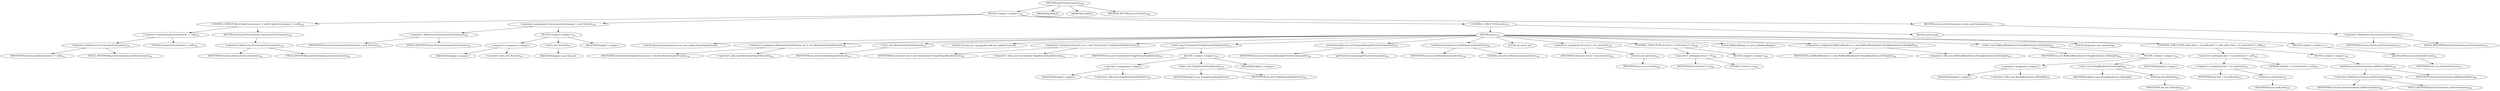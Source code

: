 digraph "getProcEnvironment" {  
"355" [label = <(METHOD,getProcEnvironment)<SUB>149</SUB>> ]
"356" [label = <(BLOCK,&lt;empty&gt;,&lt;empty&gt;)<SUB>149</SUB>> ]
"357" [label = <(CONTROL_STRUCTURE,if (procEnvironment != null),if (procEnvironment != null))<SUB>150</SUB>> ]
"358" [label = <(&lt;operator&gt;.notEquals,procEnvironment != null)<SUB>150</SUB>> ]
"359" [label = <(&lt;operator&gt;.fieldAccess,Execute.procEnvironment)<SUB>150</SUB>> ]
"360" [label = <(IDENTIFIER,Execute,procEnvironment != null)<SUB>150</SUB>> ]
"361" [label = <(FIELD_IDENTIFIER,procEnvironment,procEnvironment)<SUB>150</SUB>> ]
"362" [label = <(LITERAL,null,procEnvironment != null)<SUB>150</SUB>> ]
"363" [label = <(RETURN,return procEnvironment;,return procEnvironment;)<SUB>150</SUB>> ]
"364" [label = <(&lt;operator&gt;.fieldAccess,Execute.procEnvironment)<SUB>150</SUB>> ]
"365" [label = <(IDENTIFIER,Execute,return procEnvironment;)<SUB>150</SUB>> ]
"366" [label = <(FIELD_IDENTIFIER,procEnvironment,procEnvironment)<SUB>150</SUB>> ]
"367" [label = <(&lt;operator&gt;.assignment,Execute.procEnvironment = new Vector())<SUB>152</SUB>> ]
"368" [label = <(&lt;operator&gt;.fieldAccess,Execute.procEnvironment)<SUB>152</SUB>> ]
"369" [label = <(IDENTIFIER,Execute,Execute.procEnvironment = new Vector())<SUB>152</SUB>> ]
"370" [label = <(FIELD_IDENTIFIER,procEnvironment,procEnvironment)<SUB>152</SUB>> ]
"371" [label = <(BLOCK,&lt;empty&gt;,&lt;empty&gt;)<SUB>152</SUB>> ]
"372" [label = <(&lt;operator&gt;.assignment,&lt;empty&gt;)> ]
"373" [label = <(IDENTIFIER,$obj11,&lt;empty&gt;)> ]
"374" [label = <(&lt;operator&gt;.alloc,new Vector())<SUB>152</SUB>> ]
"375" [label = <(&lt;init&gt;,new Vector())<SUB>152</SUB>> ]
"376" [label = <(IDENTIFIER,$obj11,new Vector())> ]
"377" [label = <(IDENTIFIER,$obj11,&lt;empty&gt;)> ]
"378" [label = <(CONTROL_STRUCTURE,try,try)<SUB>153</SUB>> ]
"379" [label = <(BLOCK,try,try)<SUB>153</SUB>> ]
"7" [label = <(LOCAL,ByteArrayOutputStream out: java.io.ByteArrayOutputStream)> ]
"380" [label = <(&lt;operator&gt;.assignment,ByteArrayOutputStream out = new ByteArrayOutputStream())<SUB>154</SUB>> ]
"381" [label = <(IDENTIFIER,out,ByteArrayOutputStream out = new ByteArrayOutputStream())<SUB>154</SUB>> ]
"382" [label = <(&lt;operator&gt;.alloc,new ByteArrayOutputStream())<SUB>154</SUB>> ]
"383" [label = <(&lt;init&gt;,new ByteArrayOutputStream())<SUB>154</SUB>> ]
"6" [label = <(IDENTIFIER,out,new ByteArrayOutputStream())<SUB>154</SUB>> ]
"9" [label = <(LOCAL,Execute exe: org.apache.tools.ant.taskdefs.Execute)> ]
"384" [label = <(&lt;operator&gt;.assignment,Execute exe = new Execute(new PumpStreamHandler(out)))<SUB>155</SUB>> ]
"385" [label = <(IDENTIFIER,exe,Execute exe = new Execute(new PumpStreamHandler(out)))<SUB>155</SUB>> ]
"386" [label = <(&lt;operator&gt;.alloc,new Execute(new PumpStreamHandler(out)))<SUB>155</SUB>> ]
"387" [label = <(&lt;init&gt;,new Execute(new PumpStreamHandler(out)))<SUB>155</SUB>> ]
"8" [label = <(IDENTIFIER,exe,new Execute(new PumpStreamHandler(out)))<SUB>155</SUB>> ]
"388" [label = <(BLOCK,&lt;empty&gt;,&lt;empty&gt;)<SUB>155</SUB>> ]
"389" [label = <(&lt;operator&gt;.assignment,&lt;empty&gt;)> ]
"390" [label = <(IDENTIFIER,$obj13,&lt;empty&gt;)> ]
"391" [label = <(&lt;operator&gt;.alloc,new PumpStreamHandler(out))<SUB>155</SUB>> ]
"392" [label = <(&lt;init&gt;,new PumpStreamHandler(out))<SUB>155</SUB>> ]
"393" [label = <(IDENTIFIER,$obj13,new PumpStreamHandler(out))> ]
"394" [label = <(IDENTIFIER,out,new PumpStreamHandler(out))<SUB>155</SUB>> ]
"395" [label = <(IDENTIFIER,$obj13,&lt;empty&gt;)> ]
"396" [label = <(setCommandline,exe.setCommandline(getProcEnvCommand()))<SUB>156</SUB>> ]
"397" [label = <(IDENTIFIER,exe,exe.setCommandline(getProcEnvCommand()))<SUB>156</SUB>> ]
"398" [label = <(getProcEnvCommand,getProcEnvCommand())<SUB>156</SUB>> ]
"399" [label = <(setNewenvironment,exe.setNewenvironment(true))<SUB>158</SUB>> ]
"400" [label = <(IDENTIFIER,exe,exe.setNewenvironment(true))<SUB>158</SUB>> ]
"401" [label = <(LITERAL,true,exe.setNewenvironment(true))<SUB>158</SUB>> ]
"402" [label = <(LOCAL,int retval: int)> ]
"403" [label = <(&lt;operator&gt;.assignment,int retval = exe.execute())<SUB>159</SUB>> ]
"404" [label = <(IDENTIFIER,retval,int retval = exe.execute())<SUB>159</SUB>> ]
"405" [label = <(execute,exe.execute())<SUB>159</SUB>> ]
"406" [label = <(IDENTIFIER,exe,exe.execute())<SUB>159</SUB>> ]
"407" [label = <(CONTROL_STRUCTURE,if (retval != 0),if (retval != 0))<SUB>160</SUB>> ]
"408" [label = <(&lt;operator&gt;.notEquals,retval != 0)<SUB>160</SUB>> ]
"409" [label = <(IDENTIFIER,retval,retval != 0)<SUB>160</SUB>> ]
"410" [label = <(LITERAL,0,retval != 0)<SUB>160</SUB>> ]
"411" [label = <(BLOCK,&lt;empty&gt;,&lt;empty&gt;)<SUB>160</SUB>> ]
"11" [label = <(LOCAL,BufferedReader in: java.io.BufferedReader)> ]
"412" [label = <(&lt;operator&gt;.assignment,BufferedReader in = new BufferedReader(new StringReader(out.toString())))<SUB>164</SUB>> ]
"413" [label = <(IDENTIFIER,in,BufferedReader in = new BufferedReader(new StringReader(out.toString())))<SUB>164</SUB>> ]
"414" [label = <(&lt;operator&gt;.alloc,new BufferedReader(new StringReader(out.toString())))<SUB>165</SUB>> ]
"415" [label = <(&lt;init&gt;,new BufferedReader(new StringReader(out.toString())))<SUB>165</SUB>> ]
"10" [label = <(IDENTIFIER,in,new BufferedReader(new StringReader(out.toString())))<SUB>164</SUB>> ]
"416" [label = <(BLOCK,&lt;empty&gt;,&lt;empty&gt;)<SUB>165</SUB>> ]
"417" [label = <(&lt;operator&gt;.assignment,&lt;empty&gt;)> ]
"418" [label = <(IDENTIFIER,$obj15,&lt;empty&gt;)> ]
"419" [label = <(&lt;operator&gt;.alloc,new StringReader(out.toString()))<SUB>165</SUB>> ]
"420" [label = <(&lt;init&gt;,new StringReader(out.toString()))<SUB>165</SUB>> ]
"421" [label = <(IDENTIFIER,$obj15,new StringReader(out.toString()))> ]
"422" [label = <(toString,out.toString())<SUB>165</SUB>> ]
"423" [label = <(IDENTIFIER,out,out.toString())<SUB>165</SUB>> ]
"424" [label = <(IDENTIFIER,$obj15,&lt;empty&gt;)> ]
"425" [label = <(LOCAL,String line: java.lang.String)> ]
"426" [label = <(CONTROL_STRUCTURE,while ((line = in.readLine()) != null),while ((line = in.readLine()) != null))<SUB>167</SUB>> ]
"427" [label = <(&lt;operator&gt;.notEquals,(line = in.readLine()) != null)<SUB>167</SUB>> ]
"428" [label = <(&lt;operator&gt;.assignment,line = in.readLine())<SUB>167</SUB>> ]
"429" [label = <(IDENTIFIER,line,line = in.readLine())<SUB>167</SUB>> ]
"430" [label = <(readLine,in.readLine())<SUB>167</SUB>> ]
"431" [label = <(IDENTIFIER,in,in.readLine())<SUB>167</SUB>> ]
"432" [label = <(LITERAL,null,(line = in.readLine()) != null)<SUB>167</SUB>> ]
"433" [label = <(BLOCK,&lt;empty&gt;,&lt;empty&gt;)<SUB>167</SUB>> ]
"434" [label = <(addElement,procEnvironment.addElement(line))<SUB>168</SUB>> ]
"435" [label = <(&lt;operator&gt;.fieldAccess,Execute.procEnvironment)<SUB>168</SUB>> ]
"436" [label = <(IDENTIFIER,Execute,procEnvironment.addElement(line))<SUB>168</SUB>> ]
"437" [label = <(FIELD_IDENTIFIER,procEnvironment,procEnvironment)<SUB>168</SUB>> ]
"438" [label = <(IDENTIFIER,line,procEnvironment.addElement(line))<SUB>168</SUB>> ]
"439" [label = <(BLOCK,catch,catch)> ]
"440" [label = <(BLOCK,&lt;empty&gt;,&lt;empty&gt;)<SUB>171</SUB>> ]
"441" [label = <(printStackTrace,exc.printStackTrace())<SUB>172</SUB>> ]
"442" [label = <(IDENTIFIER,exc,exc.printStackTrace())<SUB>172</SUB>> ]
"443" [label = <(RETURN,return procEnvironment;,return procEnvironment;)<SUB>175</SUB>> ]
"444" [label = <(&lt;operator&gt;.fieldAccess,Execute.procEnvironment)<SUB>175</SUB>> ]
"445" [label = <(IDENTIFIER,Execute,return procEnvironment;)<SUB>175</SUB>> ]
"446" [label = <(FIELD_IDENTIFIER,procEnvironment,procEnvironment)<SUB>175</SUB>> ]
"447" [label = <(MODIFIER,PUBLIC)> ]
"448" [label = <(MODIFIER,STATIC)> ]
"449" [label = <(METHOD_RETURN,java.util.Vector)<SUB>149</SUB>> ]
  "355" -> "356" 
  "355" -> "447" 
  "355" -> "448" 
  "355" -> "449" 
  "356" -> "357" 
  "356" -> "367" 
  "356" -> "378" 
  "356" -> "443" 
  "357" -> "358" 
  "357" -> "363" 
  "358" -> "359" 
  "358" -> "362" 
  "359" -> "360" 
  "359" -> "361" 
  "363" -> "364" 
  "364" -> "365" 
  "364" -> "366" 
  "367" -> "368" 
  "367" -> "371" 
  "368" -> "369" 
  "368" -> "370" 
  "371" -> "372" 
  "371" -> "375" 
  "371" -> "377" 
  "372" -> "373" 
  "372" -> "374" 
  "375" -> "376" 
  "378" -> "379" 
  "378" -> "439" 
  "379" -> "7" 
  "379" -> "380" 
  "379" -> "383" 
  "379" -> "9" 
  "379" -> "384" 
  "379" -> "387" 
  "379" -> "396" 
  "379" -> "399" 
  "379" -> "402" 
  "379" -> "403" 
  "379" -> "407" 
  "379" -> "11" 
  "379" -> "412" 
  "379" -> "415" 
  "379" -> "425" 
  "379" -> "426" 
  "380" -> "381" 
  "380" -> "382" 
  "383" -> "6" 
  "384" -> "385" 
  "384" -> "386" 
  "387" -> "8" 
  "387" -> "388" 
  "388" -> "389" 
  "388" -> "392" 
  "388" -> "395" 
  "389" -> "390" 
  "389" -> "391" 
  "392" -> "393" 
  "392" -> "394" 
  "396" -> "397" 
  "396" -> "398" 
  "399" -> "400" 
  "399" -> "401" 
  "403" -> "404" 
  "403" -> "405" 
  "405" -> "406" 
  "407" -> "408" 
  "407" -> "411" 
  "408" -> "409" 
  "408" -> "410" 
  "412" -> "413" 
  "412" -> "414" 
  "415" -> "10" 
  "415" -> "416" 
  "416" -> "417" 
  "416" -> "420" 
  "416" -> "424" 
  "417" -> "418" 
  "417" -> "419" 
  "420" -> "421" 
  "420" -> "422" 
  "422" -> "423" 
  "426" -> "427" 
  "426" -> "433" 
  "427" -> "428" 
  "427" -> "432" 
  "428" -> "429" 
  "428" -> "430" 
  "430" -> "431" 
  "433" -> "434" 
  "434" -> "435" 
  "434" -> "438" 
  "435" -> "436" 
  "435" -> "437" 
  "439" -> "440" 
  "440" -> "441" 
  "441" -> "442" 
  "443" -> "444" 
  "444" -> "445" 
  "444" -> "446" 
}
